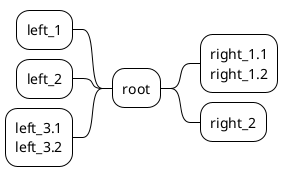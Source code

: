' Do not edit
' Theme Gallery
' autogenerated by script
'
@startmindmap
!theme mono
+ root
**:right_1.1
right_1.2;
++ right_2

left side

-- left_1
-- left_2
**:left_3.1
left_3.2;
@endmindmap
